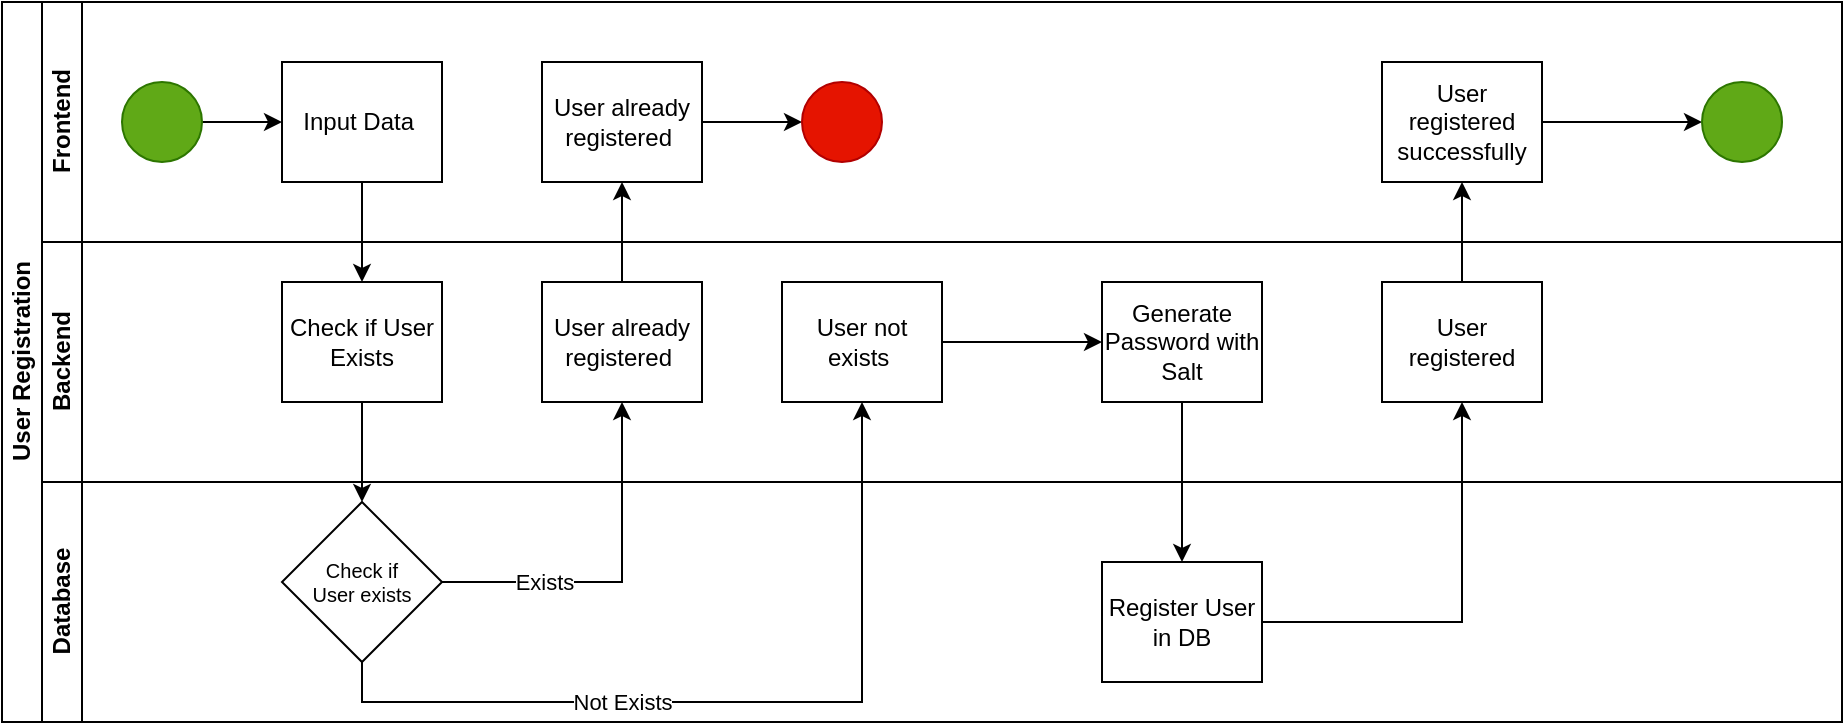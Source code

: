 <mxfile version="21.0.8" type="device"><diagram id="prtHgNgQTEPvFCAcTncT" name="Page-1"><mxGraphModel dx="1434" dy="778" grid="1" gridSize="10" guides="1" tooltips="1" connect="1" arrows="1" fold="1" page="1" pageScale="1" pageWidth="827" pageHeight="1169" math="0" shadow="0"><root><mxCell id="0"/><mxCell id="1" parent="0"/><mxCell id="dNxyNK7c78bLwvsdeMH5-19" value="User Registration" style="swimlane;html=1;childLayout=stackLayout;resizeParent=1;resizeParentMax=0;horizontal=0;startSize=20;horizontalStack=0;" parent="1" vertex="1"><mxGeometry x="120" y="120" width="920" height="360" as="geometry"/></mxCell><mxCell id="dNxyNK7c78bLwvsdeMH5-20" value="Frontend" style="swimlane;html=1;startSize=20;horizontal=0;" parent="dNxyNK7c78bLwvsdeMH5-19" vertex="1"><mxGeometry x="20" width="900" height="120" as="geometry"/></mxCell><mxCell id="dNxyNK7c78bLwvsdeMH5-25" value="" style="edgeStyle=orthogonalEdgeStyle;rounded=0;orthogonalLoop=1;jettySize=auto;html=1;" parent="dNxyNK7c78bLwvsdeMH5-20" source="dNxyNK7c78bLwvsdeMH5-23" target="dNxyNK7c78bLwvsdeMH5-24" edge="1"><mxGeometry relative="1" as="geometry"/></mxCell><mxCell id="dNxyNK7c78bLwvsdeMH5-23" value="" style="ellipse;whiteSpace=wrap;html=1;fillColor=#60a917;fontColor=#ffffff;strokeColor=#2D7600;" parent="dNxyNK7c78bLwvsdeMH5-20" vertex="1"><mxGeometry x="40" y="40" width="40" height="40" as="geometry"/></mxCell><mxCell id="dNxyNK7c78bLwvsdeMH5-24" value="Input Data&amp;nbsp;" style="rounded=0;whiteSpace=wrap;html=1;fontFamily=Helvetica;fontSize=12;fontColor=#000000;align=center;" parent="dNxyNK7c78bLwvsdeMH5-20" vertex="1"><mxGeometry x="120" y="30" width="80" height="60" as="geometry"/></mxCell><mxCell id="dNxyNK7c78bLwvsdeMH5-33" value="" style="edgeStyle=orthogonalEdgeStyle;rounded=0;orthogonalLoop=1;jettySize=auto;html=1;endArrow=classic;endFill=1;" parent="dNxyNK7c78bLwvsdeMH5-20" source="dNxyNK7c78bLwvsdeMH5-30" target="dNxyNK7c78bLwvsdeMH5-32" edge="1"><mxGeometry relative="1" as="geometry"/></mxCell><mxCell id="dNxyNK7c78bLwvsdeMH5-30" value="User already registered&amp;nbsp;" style="rounded=0;whiteSpace=wrap;html=1;fontFamily=Helvetica;fontSize=12;fontColor=#000000;align=center;" parent="dNxyNK7c78bLwvsdeMH5-20" vertex="1"><mxGeometry x="250" y="30" width="80" height="60" as="geometry"/></mxCell><mxCell id="dNxyNK7c78bLwvsdeMH5-32" value="" style="ellipse;whiteSpace=wrap;html=1;fillColor=#e51400;fontColor=#ffffff;strokeColor=#B20000;" parent="dNxyNK7c78bLwvsdeMH5-20" vertex="1"><mxGeometry x="380" y="40" width="40" height="40" as="geometry"/></mxCell><mxCell id="6OOh8912GbL_NJks9PLa-47" value="" style="edgeStyle=orthogonalEdgeStyle;rounded=0;orthogonalLoop=1;jettySize=auto;html=1;" edge="1" parent="dNxyNK7c78bLwvsdeMH5-20" source="6OOh8912GbL_NJks9PLa-44"><mxGeometry relative="1" as="geometry"><mxPoint x="830.0" y="60.0" as="targetPoint"/></mxGeometry></mxCell><mxCell id="6OOh8912GbL_NJks9PLa-44" value="User registered successfully" style="rounded=0;whiteSpace=wrap;html=1;fontFamily=Helvetica;fontSize=12;fontColor=#000000;align=center;" vertex="1" parent="dNxyNK7c78bLwvsdeMH5-20"><mxGeometry x="670" y="30" width="80" height="60" as="geometry"/></mxCell><mxCell id="6OOh8912GbL_NJks9PLa-48" value="" style="ellipse;whiteSpace=wrap;html=1;fillColor=#60a917;fontColor=#ffffff;strokeColor=#2D7600;" vertex="1" parent="dNxyNK7c78bLwvsdeMH5-20"><mxGeometry x="830" y="40" width="40" height="40" as="geometry"/></mxCell><mxCell id="dNxyNK7c78bLwvsdeMH5-21" value="Backend" style="swimlane;html=1;startSize=20;horizontal=0;" parent="dNxyNK7c78bLwvsdeMH5-19" vertex="1"><mxGeometry x="20" y="120" width="900" height="120" as="geometry"/></mxCell><mxCell id="6OOh8912GbL_NJks9PLa-8" value="Backend" style="swimlane;html=1;startSize=20;horizontal=0;" vertex="1" parent="dNxyNK7c78bLwvsdeMH5-21"><mxGeometry width="900" height="120" as="geometry"/></mxCell><mxCell id="6OOh8912GbL_NJks9PLa-25" value="Check if User Exists" style="rounded=0;whiteSpace=wrap;html=1;fontFamily=Helvetica;fontSize=12;fontColor=#000000;align=center;" vertex="1" parent="6OOh8912GbL_NJks9PLa-8"><mxGeometry x="120" y="20" width="80" height="60" as="geometry"/></mxCell><mxCell id="6OOh8912GbL_NJks9PLa-30" value="User already registered&amp;nbsp;" style="rounded=0;whiteSpace=wrap;html=1;fontFamily=Helvetica;fontSize=12;fontColor=#000000;align=center;" vertex="1" parent="6OOh8912GbL_NJks9PLa-8"><mxGeometry x="250" y="20" width="80" height="60" as="geometry"/></mxCell><mxCell id="6OOh8912GbL_NJks9PLa-39" value="" style="edgeStyle=orthogonalEdgeStyle;rounded=0;orthogonalLoop=1;jettySize=auto;html=1;" edge="1" parent="6OOh8912GbL_NJks9PLa-8" source="6OOh8912GbL_NJks9PLa-34" target="6OOh8912GbL_NJks9PLa-38"><mxGeometry relative="1" as="geometry"/></mxCell><mxCell id="6OOh8912GbL_NJks9PLa-34" value="User not exists&amp;nbsp;" style="rounded=0;whiteSpace=wrap;html=1;fontFamily=Helvetica;fontSize=12;fontColor=#000000;align=center;" vertex="1" parent="6OOh8912GbL_NJks9PLa-8"><mxGeometry x="370" y="20" width="80" height="60" as="geometry"/></mxCell><mxCell id="6OOh8912GbL_NJks9PLa-38" value="Generate Password with Salt" style="rounded=0;whiteSpace=wrap;html=1;fontFamily=Helvetica;fontSize=12;fontColor=#000000;align=center;" vertex="1" parent="6OOh8912GbL_NJks9PLa-8"><mxGeometry x="530" y="20" width="80" height="60" as="geometry"/></mxCell><mxCell id="6OOh8912GbL_NJks9PLa-42" value="User registered" style="rounded=0;whiteSpace=wrap;html=1;fontFamily=Helvetica;fontSize=12;fontColor=#000000;align=center;" vertex="1" parent="6OOh8912GbL_NJks9PLa-8"><mxGeometry x="670" y="20" width="80" height="60" as="geometry"/></mxCell><mxCell id="dNxyNK7c78bLwvsdeMH5-22" value="Database" style="swimlane;html=1;startSize=20;horizontal=0;" parent="dNxyNK7c78bLwvsdeMH5-19" vertex="1"><mxGeometry x="20" y="240" width="900" height="120" as="geometry"/></mxCell><mxCell id="6OOh8912GbL_NJks9PLa-26" value="&lt;font style=&quot;font-size: 10px;&quot;&gt;Check if &lt;br style=&quot;font-size: 10px;&quot;&gt;User exists&lt;/font&gt;" style="rhombus;whiteSpace=wrap;html=1;fontColor=#000000;rounded=0;fontSize=10;" vertex="1" parent="dNxyNK7c78bLwvsdeMH5-22"><mxGeometry x="120" y="10" width="80" height="80" as="geometry"/></mxCell><mxCell id="6OOh8912GbL_NJks9PLa-40" value="Register User in DB" style="rounded=0;whiteSpace=wrap;html=1;fontFamily=Helvetica;fontSize=12;fontColor=#000000;align=center;" vertex="1" parent="dNxyNK7c78bLwvsdeMH5-22"><mxGeometry x="530" y="40" width="80" height="60" as="geometry"/></mxCell><mxCell id="6OOh8912GbL_NJks9PLa-28" value="" style="edgeStyle=orthogonalEdgeStyle;rounded=0;orthogonalLoop=1;jettySize=auto;html=1;" edge="1" parent="dNxyNK7c78bLwvsdeMH5-19" source="dNxyNK7c78bLwvsdeMH5-24" target="6OOh8912GbL_NJks9PLa-25"><mxGeometry relative="1" as="geometry"/></mxCell><mxCell id="6OOh8912GbL_NJks9PLa-29" value="" style="edgeStyle=orthogonalEdgeStyle;rounded=0;orthogonalLoop=1;jettySize=auto;html=1;" edge="1" parent="dNxyNK7c78bLwvsdeMH5-19" source="6OOh8912GbL_NJks9PLa-25" target="6OOh8912GbL_NJks9PLa-26"><mxGeometry relative="1" as="geometry"/></mxCell><mxCell id="6OOh8912GbL_NJks9PLa-31" style="edgeStyle=orthogonalEdgeStyle;rounded=0;orthogonalLoop=1;jettySize=auto;html=1;entryX=0.5;entryY=1;entryDx=0;entryDy=0;" edge="1" parent="dNxyNK7c78bLwvsdeMH5-19" source="6OOh8912GbL_NJks9PLa-26" target="6OOh8912GbL_NJks9PLa-30"><mxGeometry relative="1" as="geometry"/></mxCell><mxCell id="6OOh8912GbL_NJks9PLa-32" value="Exists" style="edgeLabel;html=1;align=center;verticalAlign=middle;resizable=0;points=[];" vertex="1" connectable="0" parent="6OOh8912GbL_NJks9PLa-31"><mxGeometry x="-0.295" relative="1" as="geometry"><mxPoint x="-13" as="offset"/></mxGeometry></mxCell><mxCell id="6OOh8912GbL_NJks9PLa-33" value="" style="edgeStyle=orthogonalEdgeStyle;rounded=0;orthogonalLoop=1;jettySize=auto;html=1;" edge="1" parent="dNxyNK7c78bLwvsdeMH5-19" source="6OOh8912GbL_NJks9PLa-30" target="dNxyNK7c78bLwvsdeMH5-30"><mxGeometry relative="1" as="geometry"/></mxCell><mxCell id="6OOh8912GbL_NJks9PLa-36" style="edgeStyle=orthogonalEdgeStyle;rounded=0;orthogonalLoop=1;jettySize=auto;html=1;entryX=0.5;entryY=1;entryDx=0;entryDy=0;exitX=0.5;exitY=1;exitDx=0;exitDy=0;" edge="1" parent="dNxyNK7c78bLwvsdeMH5-19" source="6OOh8912GbL_NJks9PLa-26" target="6OOh8912GbL_NJks9PLa-34"><mxGeometry relative="1" as="geometry"><mxPoint x="410" y="310" as="targetPoint"/></mxGeometry></mxCell><mxCell id="6OOh8912GbL_NJks9PLa-37" value="Not Exists" style="edgeLabel;html=1;align=center;verticalAlign=middle;resizable=0;points=[];" vertex="1" connectable="0" parent="6OOh8912GbL_NJks9PLa-36"><mxGeometry x="-0.196" y="-2" relative="1" as="geometry"><mxPoint x="-19" y="-2" as="offset"/></mxGeometry></mxCell><mxCell id="6OOh8912GbL_NJks9PLa-41" value="" style="edgeStyle=orthogonalEdgeStyle;rounded=0;orthogonalLoop=1;jettySize=auto;html=1;" edge="1" parent="dNxyNK7c78bLwvsdeMH5-19" source="6OOh8912GbL_NJks9PLa-38" target="6OOh8912GbL_NJks9PLa-40"><mxGeometry relative="1" as="geometry"/></mxCell><mxCell id="6OOh8912GbL_NJks9PLa-43" value="" style="edgeStyle=orthogonalEdgeStyle;rounded=0;orthogonalLoop=1;jettySize=auto;html=1;" edge="1" parent="dNxyNK7c78bLwvsdeMH5-19" source="6OOh8912GbL_NJks9PLa-40" target="6OOh8912GbL_NJks9PLa-42"><mxGeometry relative="1" as="geometry"/></mxCell><mxCell id="6OOh8912GbL_NJks9PLa-45" value="" style="edgeStyle=orthogonalEdgeStyle;rounded=0;orthogonalLoop=1;jettySize=auto;html=1;" edge="1" parent="dNxyNK7c78bLwvsdeMH5-19" source="6OOh8912GbL_NJks9PLa-42" target="6OOh8912GbL_NJks9PLa-44"><mxGeometry relative="1" as="geometry"/></mxCell></root></mxGraphModel></diagram></mxfile>